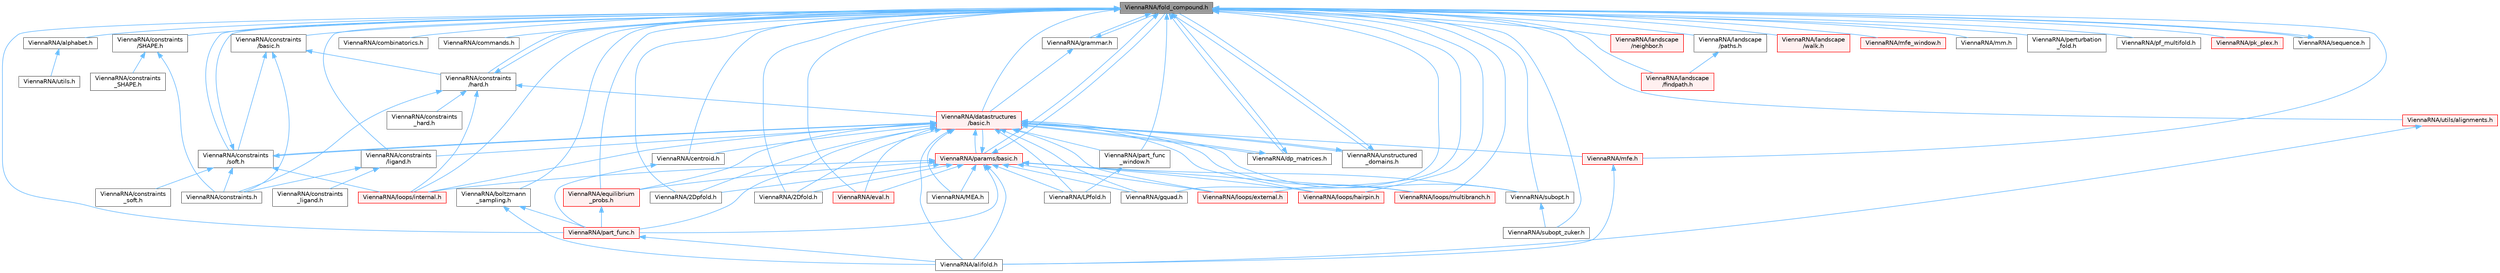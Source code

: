 digraph "ViennaRNA/fold_compound.h"
{
 // INTERACTIVE_SVG=YES
 // LATEX_PDF_SIZE
  bgcolor="transparent";
  edge [fontname=Helvetica,fontsize=10,labelfontname=Helvetica,labelfontsize=10];
  node [fontname=Helvetica,fontsize=10,shape=box,height=0.2,width=0.4];
  Node1 [label="ViennaRNA/fold_compound.h",height=0.2,width=0.4,color="gray40", fillcolor="grey60", style="filled", fontcolor="black",tooltip="The Basic Fold Compound API."];
  Node1 -> Node2 [dir="back",color="steelblue1",style="solid"];
  Node2 [label="ViennaRNA/2Dfold.h",height=0.2,width=0.4,color="grey40", fillcolor="white", style="filled",URL="$2Dfold_8h.html",tooltip="MFE structures for base pair distance classes."];
  Node1 -> Node3 [dir="back",color="steelblue1",style="solid"];
  Node3 [label="ViennaRNA/2Dpfold.h",height=0.2,width=0.4,color="grey40", fillcolor="white", style="filled",URL="$2Dpfold_8h.html",tooltip="Partition function implementations for base pair distance classes."];
  Node1 -> Node4 [dir="back",color="steelblue1",style="solid"];
  Node4 [label="ViennaRNA/alphabet.h",height=0.2,width=0.4,color="grey40", fillcolor="white", style="filled",URL="$alphabet_8h.html",tooltip="Functions to process, convert, and generally handle different nucleotide and/or base pair alphabets."];
  Node4 -> Node5 [dir="back",color="steelblue1",style="solid"];
  Node5 [label="ViennaRNA/utils.h",height=0.2,width=0.4,color="grey40", fillcolor="white", style="filled",URL="$utils_8h.html",tooltip="Use ViennaRNA/utils/basic.h instead."];
  Node1 -> Node6 [dir="back",color="steelblue1",style="solid"];
  Node6 [label="ViennaRNA/boltzmann\l_sampling.h",height=0.2,width=0.4,color="grey40", fillcolor="white", style="filled",URL="$boltzmann__sampling_8h.html",tooltip="Boltzmann Sampling of secondary structures from the ensemble."];
  Node6 -> Node7 [dir="back",color="steelblue1",style="solid"];
  Node7 [label="ViennaRNA/alifold.h",height=0.2,width=0.4,color="grey40", fillcolor="white", style="filled",URL="$alifold_8h.html",tooltip="Functions for comparative structure prediction using RNA sequence alignments."];
  Node6 -> Node8 [dir="back",color="steelblue1",style="solid"];
  Node8 [label="ViennaRNA/part_func.h",height=0.2,width=0.4,color="red", fillcolor="#FFF0F0", style="filled",URL="$part__func_8h.html",tooltip="Partition function implementations."];
  Node8 -> Node7 [dir="back",color="steelblue1",style="solid"];
  Node1 -> Node10 [dir="back",color="steelblue1",style="solid"];
  Node10 [label="ViennaRNA/centroid.h",height=0.2,width=0.4,color="grey40", fillcolor="white", style="filled",URL="$centroid_8h.html",tooltip="Centroid structure computation."];
  Node10 -> Node8 [dir="back",color="steelblue1",style="solid"];
  Node1 -> Node11 [dir="back",color="steelblue1",style="solid"];
  Node11 [label="ViennaRNA/combinatorics.h",height=0.2,width=0.4,color="grey40", fillcolor="white", style="filled",URL="$combinatorics_8h.html",tooltip="Various implementations that deal with combinatorial aspects of objects."];
  Node1 -> Node12 [dir="back",color="steelblue1",style="solid"];
  Node12 [label="ViennaRNA/commands.h",height=0.2,width=0.4,color="grey40", fillcolor="white", style="filled",URL="$commands_8h.html",tooltip="Parse and apply different commands that alter the behavior of secondary structure prediction and eval..."];
  Node1 -> Node13 [dir="back",color="steelblue1",style="solid"];
  Node13 [label="ViennaRNA/constraints\l/SHAPE.h",height=0.2,width=0.4,color="grey40", fillcolor="white", style="filled",URL="$SHAPE_8h.html",tooltip="This module provides function to incorporate SHAPE reactivity data into the folding recursions by mea..."];
  Node13 -> Node14 [dir="back",color="steelblue1",style="solid"];
  Node14 [label="ViennaRNA/constraints.h",height=0.2,width=0.4,color="grey40", fillcolor="white", style="filled",URL="$constraints_8h.html",tooltip="Use ViennaRNA/constraints/basic.h instead."];
  Node13 -> Node15 [dir="back",color="steelblue1",style="solid"];
  Node15 [label="ViennaRNA/constraints\l_SHAPE.h",height=0.2,width=0.4,color="grey40", fillcolor="white", style="filled",URL="$constraints__SHAPE_8h.html",tooltip="Use ViennaRNA/constraints/SHAPE.h instead."];
  Node1 -> Node16 [dir="back",color="steelblue1",style="solid"];
  Node16 [label="ViennaRNA/constraints\l/basic.h",height=0.2,width=0.4,color="grey40", fillcolor="white", style="filled",URL="$constraints_2basic_8h.html",tooltip="Functions and data structures for constraining secondary structure predictions and evaluation."];
  Node16 -> Node14 [dir="back",color="steelblue1",style="solid"];
  Node16 -> Node17 [dir="back",color="steelblue1",style="solid"];
  Node17 [label="ViennaRNA/constraints\l/hard.h",height=0.2,width=0.4,color="grey40", fillcolor="white", style="filled",URL="$hard_8h.html",tooltip="Functions and data structures for handling of secondary structure hard constraints."];
  Node17 -> Node14 [dir="back",color="steelblue1",style="solid"];
  Node17 -> Node18 [dir="back",color="steelblue1",style="solid"];
  Node18 [label="ViennaRNA/constraints\l_hard.h",height=0.2,width=0.4,color="grey40", fillcolor="white", style="filled",URL="$constraints__hard_8h.html",tooltip="Use ViennaRNA/constraints/hard.h instead."];
  Node17 -> Node19 [dir="back",color="steelblue1",style="solid"];
  Node19 [label="ViennaRNA/datastructures\l/basic.h",height=0.2,width=0.4,color="red", fillcolor="#FFF0F0", style="filled",URL="$datastructures_2basic_8h.html",tooltip="Various data structures and pre-processor macros."];
  Node19 -> Node2 [dir="back",color="steelblue1",style="solid"];
  Node19 -> Node3 [dir="back",color="steelblue1",style="solid"];
  Node19 -> Node20 [dir="back",color="steelblue1",style="solid"];
  Node20 [label="ViennaRNA/LPfold.h",height=0.2,width=0.4,color="grey40", fillcolor="white", style="filled",URL="$LPfold_8h.html",tooltip="Partition function and equilibrium probability implementation for the sliding window algorithm."];
  Node19 -> Node21 [dir="back",color="steelblue1",style="solid"];
  Node21 [label="ViennaRNA/MEA.h",height=0.2,width=0.4,color="grey40", fillcolor="white", style="filled",URL="$MEA_8h.html",tooltip="Computes a MEA (maximum expected accuracy) structure."];
  Node19 -> Node7 [dir="back",color="steelblue1",style="solid"];
  Node19 -> Node10 [dir="back",color="steelblue1",style="solid"];
  Node19 -> Node25 [dir="back",color="steelblue1",style="solid"];
  Node25 [label="ViennaRNA/constraints\l/ligand.h",height=0.2,width=0.4,color="grey40", fillcolor="white", style="filled",URL="$ligand_8h.html",tooltip="Functions for incorporation of ligands binding to hairpin and interior loop motifs using the soft con..."];
  Node25 -> Node14 [dir="back",color="steelblue1",style="solid"];
  Node25 -> Node26 [dir="back",color="steelblue1",style="solid"];
  Node26 [label="ViennaRNA/constraints\l_ligand.h",height=0.2,width=0.4,color="grey40", fillcolor="white", style="filled",URL="$constraints__ligand_8h.html",tooltip="Use ViennaRNA/constraints/ligand.h instead."];
  Node19 -> Node27 [dir="back",color="steelblue1",style="solid"];
  Node27 [label="ViennaRNA/constraints\l/soft.h",height=0.2,width=0.4,color="grey40", fillcolor="white", style="filled",URL="$soft_8h.html",tooltip="Functions and data structures for secondary structure soft constraints."];
  Node27 -> Node14 [dir="back",color="steelblue1",style="solid"];
  Node27 -> Node28 [dir="back",color="steelblue1",style="solid"];
  Node28 [label="ViennaRNA/constraints\l_soft.h",height=0.2,width=0.4,color="grey40", fillcolor="white", style="filled",URL="$constraints__soft_8h.html",tooltip="Use ViennaRNA/constraints/soft.h instead."];
  Node27 -> Node19 [dir="back",color="steelblue1",style="solid"];
  Node27 -> Node1 [dir="back",color="steelblue1",style="solid"];
  Node27 -> Node29 [dir="back",color="steelblue1",style="solid"];
  Node29 [label="ViennaRNA/loops/internal.h",height=0.2,width=0.4,color="red", fillcolor="#FFF0F0", style="filled",URL="$internal_8h.html",tooltip="Energy evaluation of interior loops for MFE and partition function calculations."];
  Node19 -> Node34 [dir="back",color="steelblue1",style="solid"];
  Node34 [label="ViennaRNA/dp_matrices.h",height=0.2,width=0.4,color="grey40", fillcolor="white", style="filled",URL="$dp__matrices_8h.html",tooltip="Functions to deal with standard dynamic programming (DP) matrices."];
  Node34 -> Node19 [dir="back",color="steelblue1",style="solid"];
  Node34 -> Node1 [dir="back",color="steelblue1",style="solid"];
  Node19 -> Node36 [dir="back",color="steelblue1",style="solid"];
  Node36 [label="ViennaRNA/equilibrium\l_probs.h",height=0.2,width=0.4,color="red", fillcolor="#FFF0F0", style="filled",URL="$equilibrium__probs_8h.html",tooltip="Equilibrium Probability implementations."];
  Node36 -> Node8 [dir="back",color="steelblue1",style="solid"];
  Node19 -> Node37 [dir="back",color="steelblue1",style="solid"];
  Node37 [label="ViennaRNA/eval.h",height=0.2,width=0.4,color="red", fillcolor="#FFF0F0", style="filled",URL="$eval_8h.html",tooltip="Functions and variables related to energy evaluation of sequence/structure pairs."];
  Node19 -> Node41 [dir="back",color="steelblue1",style="solid"];
  Node41 [label="ViennaRNA/gquad.h",height=0.2,width=0.4,color="grey40", fillcolor="white", style="filled",URL="$gquad_8h.html",tooltip="G-quadruplexes."];
  Node19 -> Node45 [dir="back",color="steelblue1",style="solid"];
  Node45 [label="ViennaRNA/loops/external.h",height=0.2,width=0.4,color="red", fillcolor="#FFF0F0", style="filled",URL="$external_8h.html",tooltip="Energy evaluation of exterior loops for MFE and partition function calculations."];
  Node19 -> Node47 [dir="back",color="steelblue1",style="solid"];
  Node47 [label="ViennaRNA/loops/hairpin.h",height=0.2,width=0.4,color="red", fillcolor="#FFF0F0", style="filled",URL="$hairpin_8h.html",tooltip="Energy evaluation of hairpin loops for MFE and partition function calculations."];
  Node19 -> Node29 [dir="back",color="steelblue1",style="solid"];
  Node19 -> Node49 [dir="back",color="steelblue1",style="solid"];
  Node49 [label="ViennaRNA/loops/multibranch.h",height=0.2,width=0.4,color="red", fillcolor="#FFF0F0", style="filled",URL="$multibranch_8h.html",tooltip="Energy evaluation of multibranch loops for MFE and partition function calculations."];
  Node19 -> Node51 [dir="back",color="steelblue1",style="solid"];
  Node51 [label="ViennaRNA/mfe.h",height=0.2,width=0.4,color="red", fillcolor="#FFF0F0", style="filled",URL="$mfe_8h.html",tooltip="Compute Minimum Free energy (MFE) and backtrace corresponding secondary structures from RNA sequence ..."];
  Node51 -> Node7 [dir="back",color="steelblue1",style="solid"];
  Node19 -> Node52 [dir="back",color="steelblue1",style="solid"];
  Node52 [label="ViennaRNA/params/basic.h",height=0.2,width=0.4,color="red", fillcolor="#FFF0F0", style="filled",URL="$params_2basic_8h.html",tooltip="Functions to deal with sets of energy parameters."];
  Node52 -> Node2 [dir="back",color="steelblue1",style="solid"];
  Node52 -> Node3 [dir="back",color="steelblue1",style="solid"];
  Node52 -> Node20 [dir="back",color="steelblue1",style="solid"];
  Node52 -> Node21 [dir="back",color="steelblue1",style="solid"];
  Node52 -> Node7 [dir="back",color="steelblue1",style="solid"];
  Node52 -> Node19 [dir="back",color="steelblue1",style="solid"];
  Node52 -> Node36 [dir="back",color="steelblue1",style="solid"];
  Node52 -> Node37 [dir="back",color="steelblue1",style="solid"];
  Node52 -> Node1 [dir="back",color="steelblue1",style="solid"];
  Node52 -> Node41 [dir="back",color="steelblue1",style="solid"];
  Node52 -> Node45 [dir="back",color="steelblue1",style="solid"];
  Node52 -> Node47 [dir="back",color="steelblue1",style="solid"];
  Node52 -> Node29 [dir="back",color="steelblue1",style="solid"];
  Node52 -> Node49 [dir="back",color="steelblue1",style="solid"];
  Node52 -> Node8 [dir="back",color="steelblue1",style="solid"];
  Node52 -> Node55 [dir="back",color="steelblue1",style="solid"];
  Node55 [label="ViennaRNA/subopt.h",height=0.2,width=0.4,color="grey40", fillcolor="white", style="filled",URL="$subopt_8h.html",tooltip="RNAsubopt and density of states declarations."];
  Node55 -> Node56 [dir="back",color="steelblue1",style="solid"];
  Node56 [label="ViennaRNA/subopt_zuker.h",height=0.2,width=0.4,color="grey40", fillcolor="white", style="filled",URL="$subopt__zuker_8h_source.html",tooltip=" "];
  Node19 -> Node8 [dir="back",color="steelblue1",style="solid"];
  Node19 -> Node58 [dir="back",color="steelblue1",style="solid"];
  Node58 [label="ViennaRNA/part_func\l_window.h",height=0.2,width=0.4,color="grey40", fillcolor="white", style="filled",URL="$part__func__window_8h.html",tooltip="Partition function and equilibrium probability implementation for the sliding window algorithm."];
  Node58 -> Node20 [dir="back",color="steelblue1",style="solid"];
  Node19 -> Node55 [dir="back",color="steelblue1",style="solid"];
  Node19 -> Node71 [dir="back",color="steelblue1",style="solid"];
  Node71 [label="ViennaRNA/unstructured\l_domains.h",height=0.2,width=0.4,color="grey40", fillcolor="white", style="filled",URL="$unstructured__domains_8h.html",tooltip="Functions to modify unstructured domains, e.g. to incorporate ligands binding to unpaired stretches."];
  Node71 -> Node19 [dir="back",color="steelblue1",style="solid"];
  Node71 -> Node1 [dir="back",color="steelblue1",style="solid"];
  Node17 -> Node1 [dir="back",color="steelblue1",style="solid"];
  Node17 -> Node29 [dir="back",color="steelblue1",style="solid"];
  Node16 -> Node27 [dir="back",color="steelblue1",style="solid"];
  Node1 -> Node17 [dir="back",color="steelblue1",style="solid"];
  Node1 -> Node25 [dir="back",color="steelblue1",style="solid"];
  Node1 -> Node27 [dir="back",color="steelblue1",style="solid"];
  Node1 -> Node19 [dir="back",color="steelblue1",style="solid"];
  Node1 -> Node34 [dir="back",color="steelblue1",style="solid"];
  Node1 -> Node36 [dir="back",color="steelblue1",style="solid"];
  Node1 -> Node37 [dir="back",color="steelblue1",style="solid"];
  Node1 -> Node41 [dir="back",color="steelblue1",style="solid"];
  Node1 -> Node78 [dir="back",color="steelblue1",style="solid"];
  Node78 [label="ViennaRNA/grammar.h",height=0.2,width=0.4,color="grey40", fillcolor="white", style="filled",URL="$grammar_8h.html",tooltip="Implementations for the RNA folding grammar."];
  Node78 -> Node19 [dir="back",color="steelblue1",style="solid"];
  Node78 -> Node1 [dir="back",color="steelblue1",style="solid"];
  Node1 -> Node79 [dir="back",color="steelblue1",style="solid"];
  Node79 [label="ViennaRNA/landscape\l/findpath.h",height=0.2,width=0.4,color="red", fillcolor="#FFF0F0", style="filled",URL="$landscape_2findpath_8h.html",tooltip="A breadth-first search heuristic for optimal direct folding paths."];
  Node1 -> Node81 [dir="back",color="steelblue1",style="solid"];
  Node81 [label="ViennaRNA/landscape\l/neighbor.h",height=0.2,width=0.4,color="red", fillcolor="#FFF0F0", style="filled",URL="$landscape_2neighbor_8h.html",tooltip="Methods to compute the neighbors of an RNA secondary structure."];
  Node1 -> Node84 [dir="back",color="steelblue1",style="solid"];
  Node84 [label="ViennaRNA/landscape\l/paths.h",height=0.2,width=0.4,color="grey40", fillcolor="white", style="filled",URL="$paths_8h.html",tooltip="API for computing (optimal) (re-)folding paths between secondary structures."];
  Node84 -> Node79 [dir="back",color="steelblue1",style="solid"];
  Node1 -> Node85 [dir="back",color="steelblue1",style="solid"];
  Node85 [label="ViennaRNA/landscape\l/walk.h",height=0.2,width=0.4,color="red", fillcolor="#FFF0F0", style="filled",URL="$landscape_2walk_8h.html",tooltip="Methods to generate particular paths such as gradient or random walks through the energy landscape of..."];
  Node1 -> Node45 [dir="back",color="steelblue1",style="solid"];
  Node1 -> Node47 [dir="back",color="steelblue1",style="solid"];
  Node1 -> Node29 [dir="back",color="steelblue1",style="solid"];
  Node1 -> Node49 [dir="back",color="steelblue1",style="solid"];
  Node1 -> Node51 [dir="back",color="steelblue1",style="solid"];
  Node1 -> Node86 [dir="back",color="steelblue1",style="solid"];
  Node86 [label="ViennaRNA/mfe_window.h",height=0.2,width=0.4,color="red", fillcolor="#FFF0F0", style="filled",URL="$mfe__window_8h.html",tooltip="Compute local Minimum Free Energy (MFE) using a sliding window approach and backtrace corresponding s..."];
  Node1 -> Node88 [dir="back",color="steelblue1",style="solid"];
  Node88 [label="ViennaRNA/mm.h",height=0.2,width=0.4,color="grey40", fillcolor="white", style="filled",URL="$mm_8h.html",tooltip="Several Maximum Matching implementations."];
  Node1 -> Node52 [dir="back",color="steelblue1",style="solid"];
  Node1 -> Node8 [dir="back",color="steelblue1",style="solid"];
  Node1 -> Node58 [dir="back",color="steelblue1",style="solid"];
  Node1 -> Node89 [dir="back",color="steelblue1",style="solid"];
  Node89 [label="ViennaRNA/perturbation\l_fold.h",height=0.2,width=0.4,color="grey40", fillcolor="white", style="filled",URL="$perturbation__fold_8h.html",tooltip="Find a vector of perturbation energies that minimizes the discripancies between predicted and observe..."];
  Node1 -> Node90 [dir="back",color="steelblue1",style="solid"];
  Node90 [label="ViennaRNA/pf_multifold.h",height=0.2,width=0.4,color="grey40", fillcolor="white", style="filled",URL="$pf__multifold_8h_source.html",tooltip=" "];
  Node1 -> Node91 [dir="back",color="steelblue1",style="solid"];
  Node91 [label="ViennaRNA/pk_plex.h",height=0.2,width=0.4,color="red", fillcolor="#FFF0F0", style="filled",URL="$pk__plex_8h.html",tooltip="Heuristics for two-step pseudoknot forming interaction predictions."];
  Node1 -> Node92 [dir="back",color="steelblue1",style="solid"];
  Node92 [label="ViennaRNA/sequence.h",height=0.2,width=0.4,color="grey40", fillcolor="white", style="filled",URL="$sequence_8h.html",tooltip="Functions and data structures related to sequence representations ,."];
  Node92 -> Node1 [dir="back",color="steelblue1",style="solid"];
  Node1 -> Node55 [dir="back",color="steelblue1",style="solid"];
  Node1 -> Node56 [dir="back",color="steelblue1",style="solid"];
  Node1 -> Node71 [dir="back",color="steelblue1",style="solid"];
  Node1 -> Node93 [dir="back",color="steelblue1",style="solid"];
  Node93 [label="ViennaRNA/utils/alignments.h",height=0.2,width=0.4,color="red", fillcolor="#FFF0F0", style="filled",URL="$utils_2alignments_8h.html",tooltip="Various utility- and helper-functions for sequence alignments and comparative structure prediction."];
  Node93 -> Node7 [dir="back",color="steelblue1",style="solid"];
}

